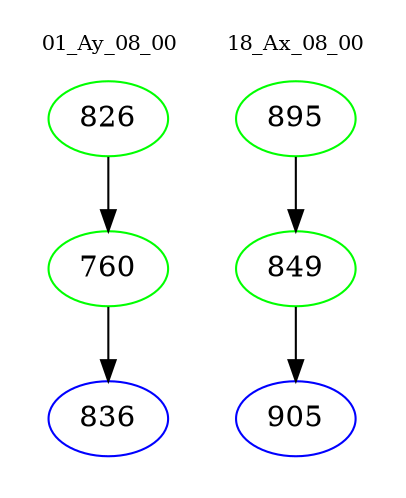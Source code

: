 digraph{
subgraph cluster_0 {
color = white
label = "01_Ay_08_00";
fontsize=10;
T0_826 [label="826", color="green"]
T0_826 -> T0_760 [color="black"]
T0_760 [label="760", color="green"]
T0_760 -> T0_836 [color="black"]
T0_836 [label="836", color="blue"]
}
subgraph cluster_1 {
color = white
label = "18_Ax_08_00";
fontsize=10;
T1_895 [label="895", color="green"]
T1_895 -> T1_849 [color="black"]
T1_849 [label="849", color="green"]
T1_849 -> T1_905 [color="black"]
T1_905 [label="905", color="blue"]
}
}
